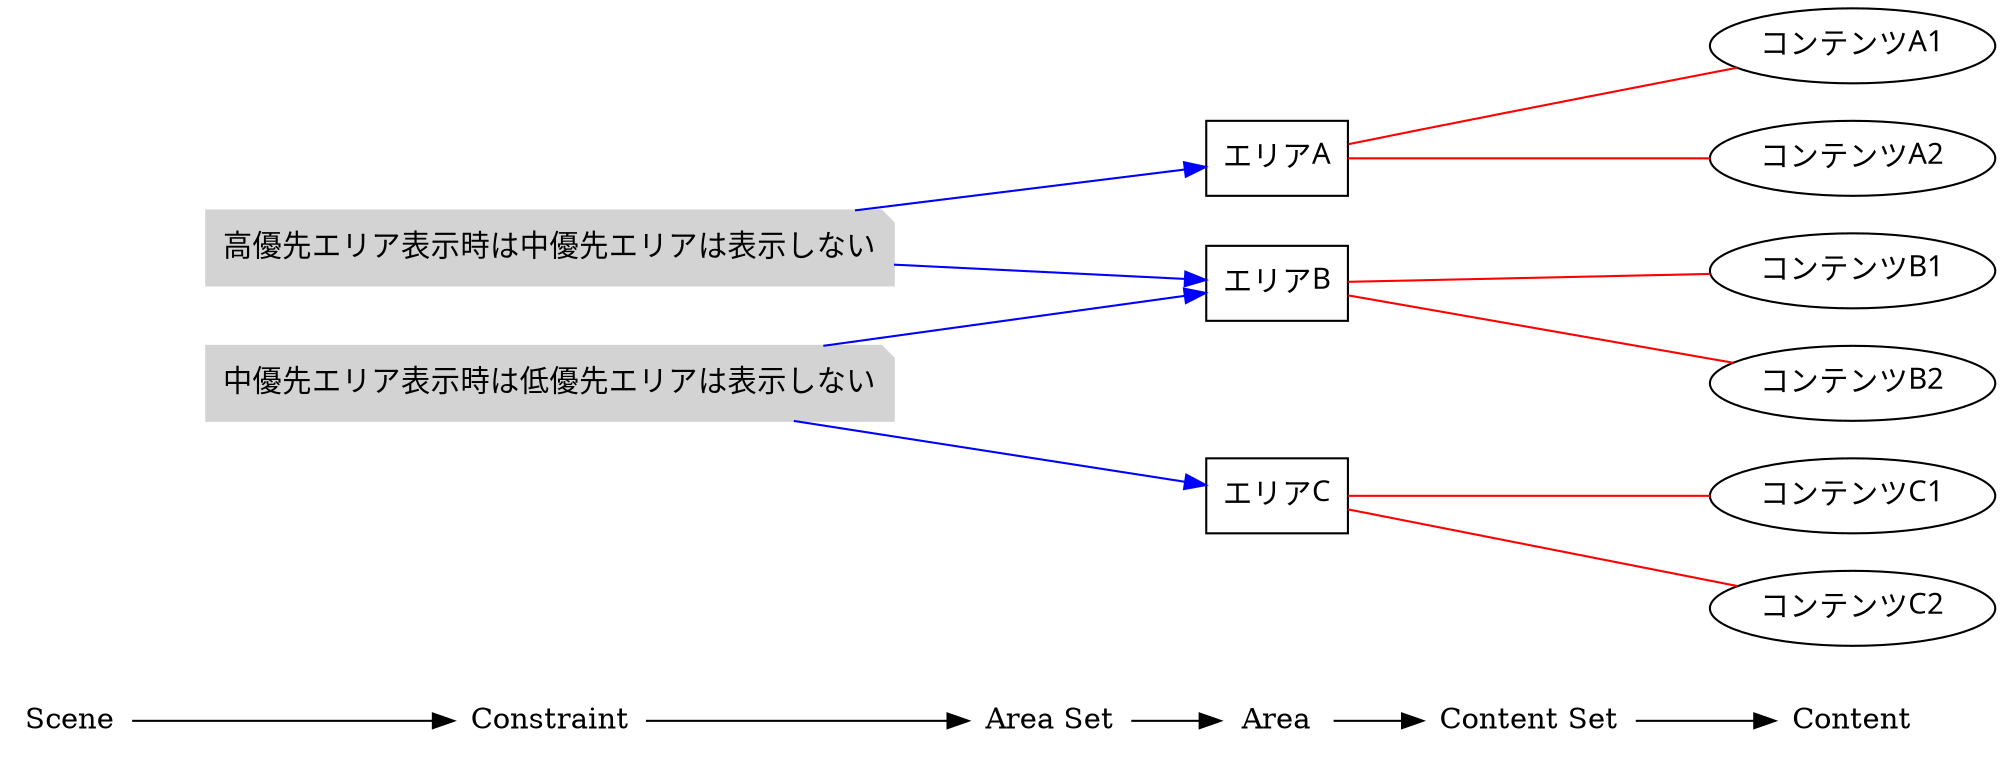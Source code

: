 digraph rule_objects_graph {
	rankdir = LR;
	charset="utf-8";
	clusterrank = global;
	
	node [shape = plaintext];
	Scene -> Constraint -> "Area Set" -> Area -> "Content Set" -> Content; 
	{ rank = same;
		node [shape = box];
		{
			Area;
			e1 [label="エリアA", fontname="Meiryo UI"];
			e2 [label="エリアB", fontname="Meiryo UI"];
			e3 [label="エリアC", fontname="Meiryo UI"];

		}
	}
	
	{ rank = same;
		node [shape = ellipse];
		{
			Content;
			e4 [label="コンテンツA1", fontname="Meiryo UI"];
			e5 [label="コンテンツB1", fontname="Meiryo UI"];
			e6 [label="コンテンツC1", fontname="Meiryo UI"];
			e7 [label="コンテンツA2", fontname="Meiryo UI"];
			e8 [label="コンテンツB2", fontname="Meiryo UI"];
			e9 [label="コンテンツC2", fontname="Meiryo UI"];


		}
	}
	
	{
		subgraph subareaset {
			"Area Set";
			node [shape = box, style = filled, color = lightpink];


		}
	}


	
	{
		subgraph subcontentset {
			"Content Set";
			node [shape = ellipse, style = filled, color = palegreen];


		}
	}



	e1 -> e4 [dir=none, color=red];
	e2 -> e5 [dir=none, color=red];
	e3 -> e6 [dir=none, color=red];
	e1 -> e7 [dir=none, color=red];
	e2 -> e8 [dir=none, color=red];
	e3 -> e9 [dir=none, color=red];
	

	

	

	

	subgraph scene { rank = same;
		node [shape = circle, style = filled, color = lightblue];
		{
			"Scene";

		}
	}

	{ rank = same;
		node [shape = note, style = filled, color = lightgrey];
		{
			"Constraint";
			e10 [label="高優先エリア表示時は中優先エリアは表示しない", fontname="Meiryo UI"];
			e11 [label="中優先エリア表示時は低優先エリアは表示しない", fontname="Meiryo UI"];
		}
	}
	
	{ rank = same;
		node [shape = note, style = filled, color = lavenderblush2];
		{
			"Constraint";
		}
	}

	{ rank = same;
		node [shape = note, style = filled, color = lightpink2];
		{
			"Constraint";
		}
	}

	e10 -> e1 [color=blue];
	e10 -> e2 [color=blue];
	e11 -> e3 [color=blue];
	e11 -> e2 [color=blue];
	

	

	
}

